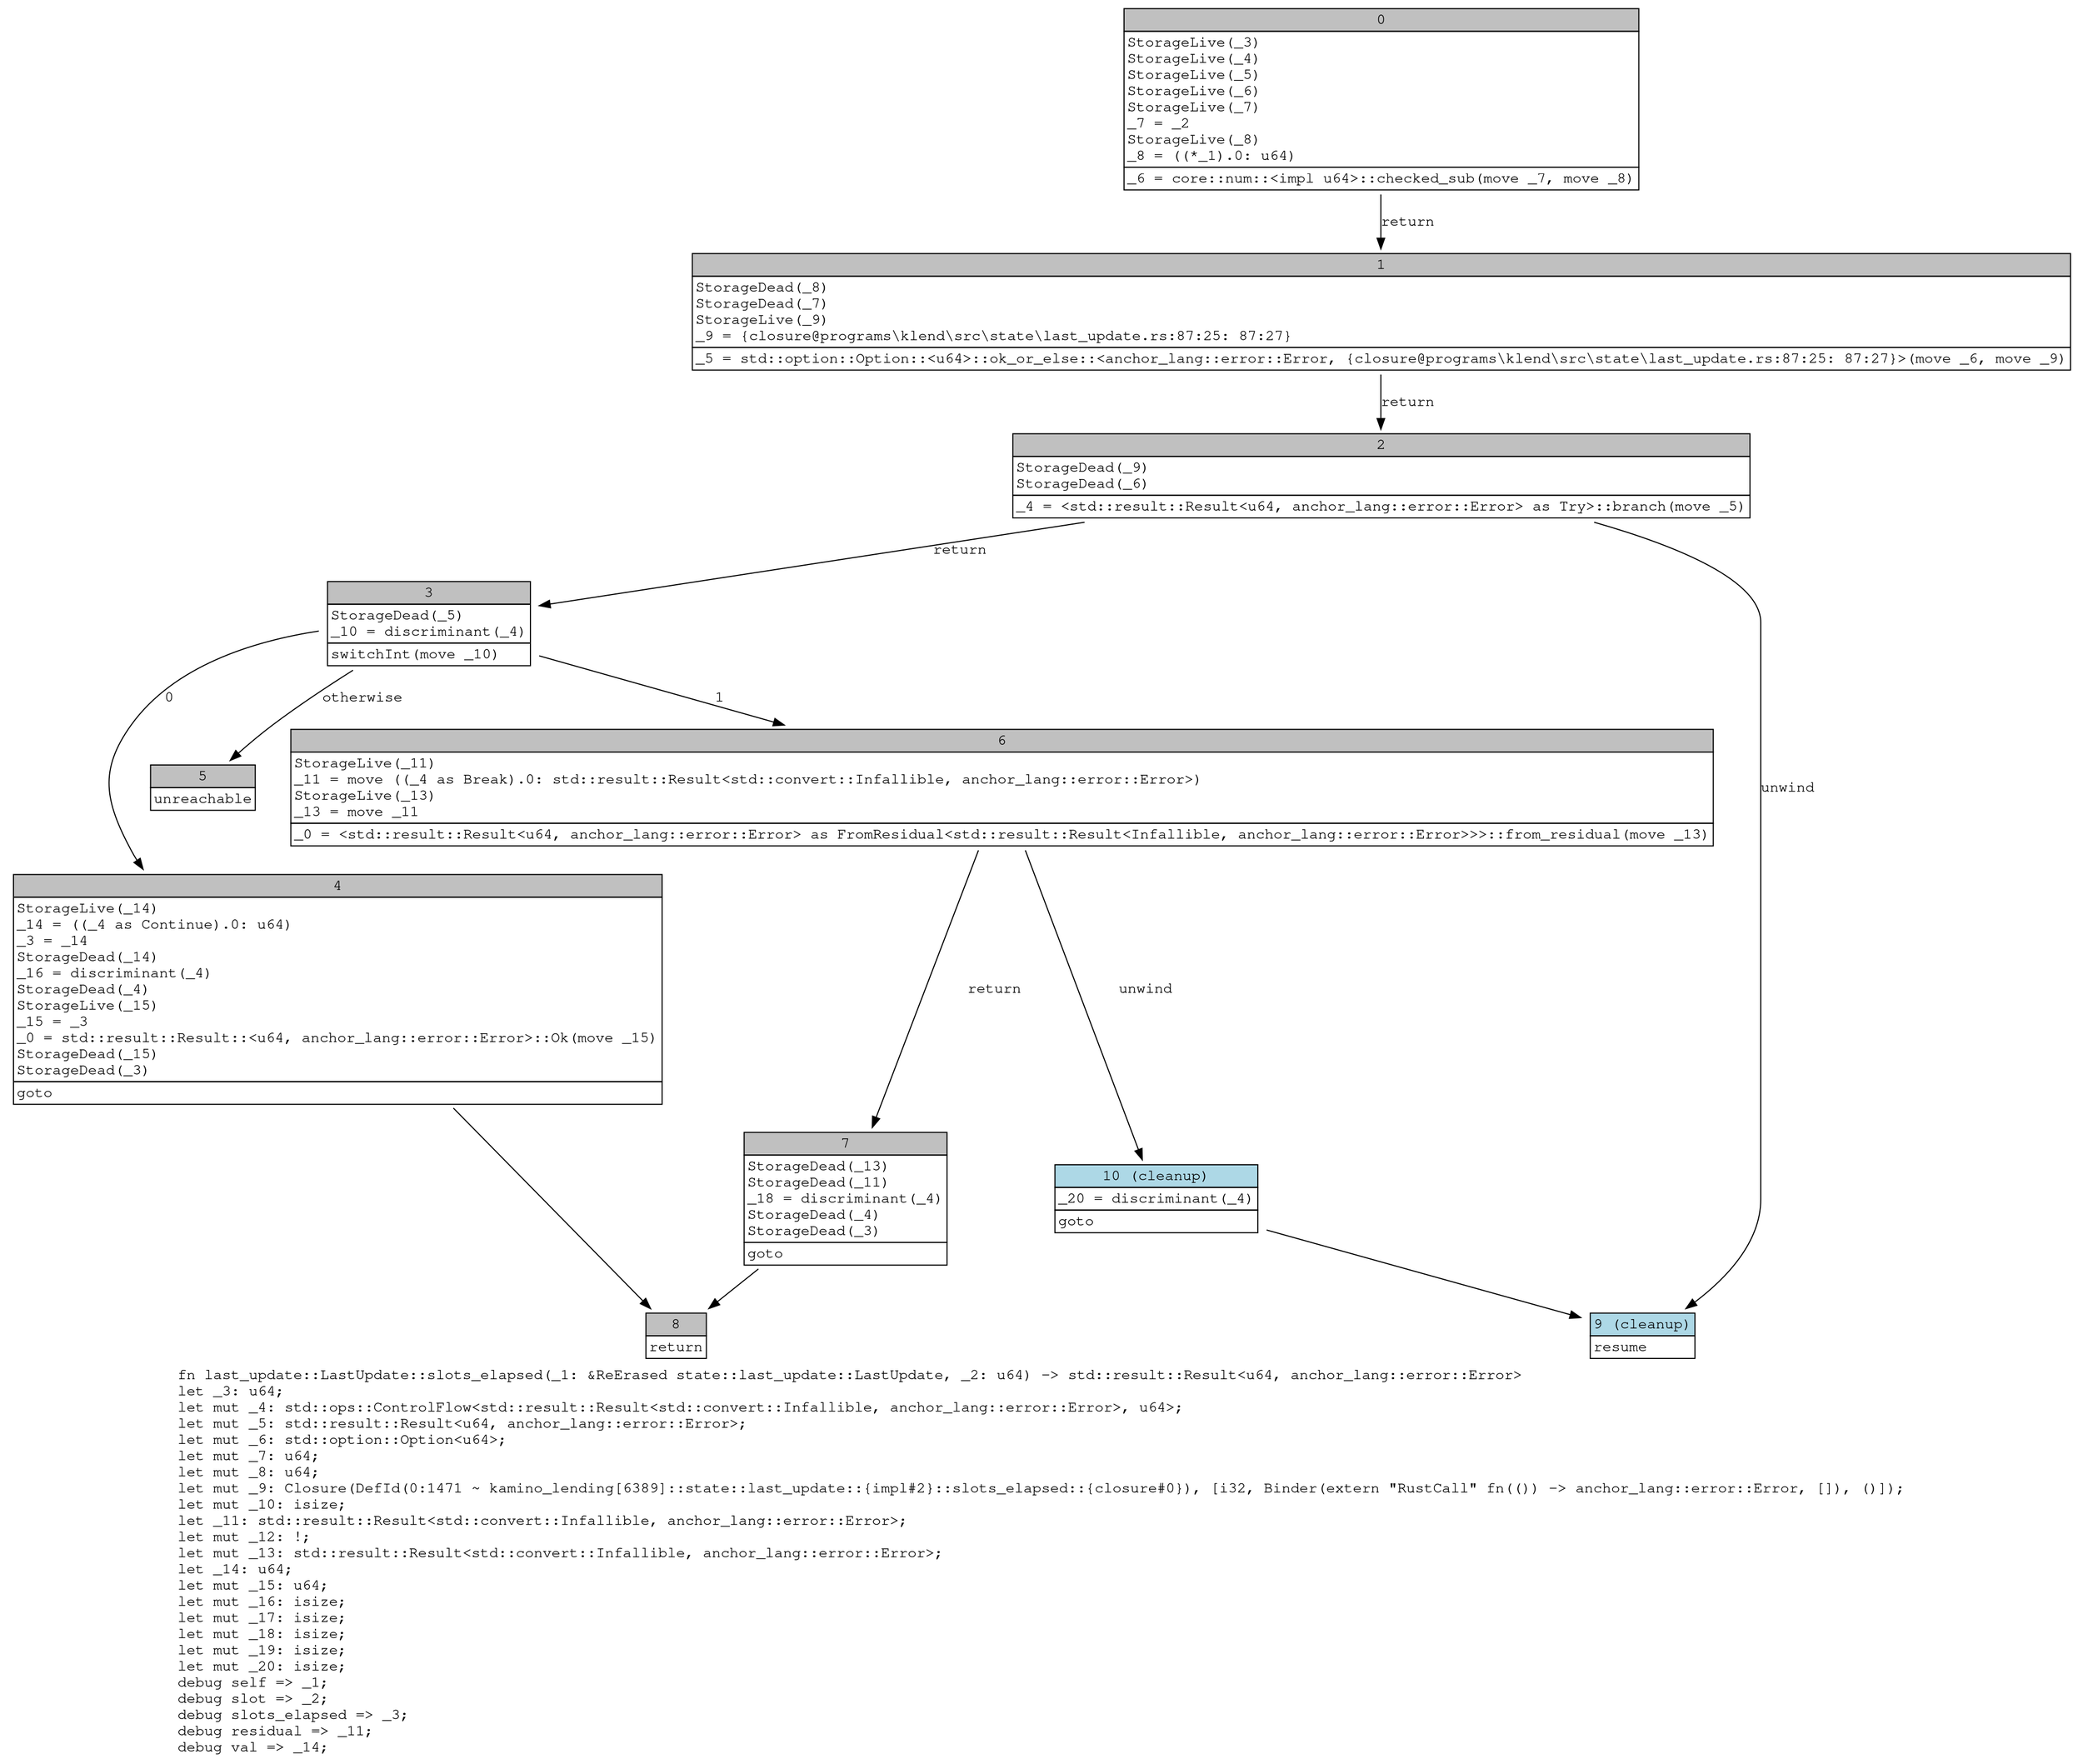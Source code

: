 digraph Mir_0_1470 {
    graph [fontname="Courier, monospace"];
    node [fontname="Courier, monospace"];
    edge [fontname="Courier, monospace"];
    label=<fn last_update::LastUpdate::slots_elapsed(_1: &amp;ReErased state::last_update::LastUpdate, _2: u64) -&gt; std::result::Result&lt;u64, anchor_lang::error::Error&gt;<br align="left"/>let _3: u64;<br align="left"/>let mut _4: std::ops::ControlFlow&lt;std::result::Result&lt;std::convert::Infallible, anchor_lang::error::Error&gt;, u64&gt;;<br align="left"/>let mut _5: std::result::Result&lt;u64, anchor_lang::error::Error&gt;;<br align="left"/>let mut _6: std::option::Option&lt;u64&gt;;<br align="left"/>let mut _7: u64;<br align="left"/>let mut _8: u64;<br align="left"/>let mut _9: Closure(DefId(0:1471 ~ kamino_lending[6389]::state::last_update::{impl#2}::slots_elapsed::{closure#0}), [i32, Binder(extern &quot;RustCall&quot; fn(()) -&gt; anchor_lang::error::Error, []), ()]);<br align="left"/>let mut _10: isize;<br align="left"/>let _11: std::result::Result&lt;std::convert::Infallible, anchor_lang::error::Error&gt;;<br align="left"/>let mut _12: !;<br align="left"/>let mut _13: std::result::Result&lt;std::convert::Infallible, anchor_lang::error::Error&gt;;<br align="left"/>let _14: u64;<br align="left"/>let mut _15: u64;<br align="left"/>let mut _16: isize;<br align="left"/>let mut _17: isize;<br align="left"/>let mut _18: isize;<br align="left"/>let mut _19: isize;<br align="left"/>let mut _20: isize;<br align="left"/>debug self =&gt; _1;<br align="left"/>debug slot =&gt; _2;<br align="left"/>debug slots_elapsed =&gt; _3;<br align="left"/>debug residual =&gt; _11;<br align="left"/>debug val =&gt; _14;<br align="left"/>>;
    bb0__0_1470 [shape="none", label=<<table border="0" cellborder="1" cellspacing="0"><tr><td bgcolor="gray" align="center" colspan="1">0</td></tr><tr><td align="left" balign="left">StorageLive(_3)<br/>StorageLive(_4)<br/>StorageLive(_5)<br/>StorageLive(_6)<br/>StorageLive(_7)<br/>_7 = _2<br/>StorageLive(_8)<br/>_8 = ((*_1).0: u64)<br/></td></tr><tr><td align="left">_6 = core::num::&lt;impl u64&gt;::checked_sub(move _7, move _8)</td></tr></table>>];
    bb1__0_1470 [shape="none", label=<<table border="0" cellborder="1" cellspacing="0"><tr><td bgcolor="gray" align="center" colspan="1">1</td></tr><tr><td align="left" balign="left">StorageDead(_8)<br/>StorageDead(_7)<br/>StorageLive(_9)<br/>_9 = {closure@programs\klend\src\state\last_update.rs:87:25: 87:27}<br/></td></tr><tr><td align="left">_5 = std::option::Option::&lt;u64&gt;::ok_or_else::&lt;anchor_lang::error::Error, {closure@programs\klend\src\state\last_update.rs:87:25: 87:27}&gt;(move _6, move _9)</td></tr></table>>];
    bb2__0_1470 [shape="none", label=<<table border="0" cellborder="1" cellspacing="0"><tr><td bgcolor="gray" align="center" colspan="1">2</td></tr><tr><td align="left" balign="left">StorageDead(_9)<br/>StorageDead(_6)<br/></td></tr><tr><td align="left">_4 = &lt;std::result::Result&lt;u64, anchor_lang::error::Error&gt; as Try&gt;::branch(move _5)</td></tr></table>>];
    bb3__0_1470 [shape="none", label=<<table border="0" cellborder="1" cellspacing="0"><tr><td bgcolor="gray" align="center" colspan="1">3</td></tr><tr><td align="left" balign="left">StorageDead(_5)<br/>_10 = discriminant(_4)<br/></td></tr><tr><td align="left">switchInt(move _10)</td></tr></table>>];
    bb4__0_1470 [shape="none", label=<<table border="0" cellborder="1" cellspacing="0"><tr><td bgcolor="gray" align="center" colspan="1">4</td></tr><tr><td align="left" balign="left">StorageLive(_14)<br/>_14 = ((_4 as Continue).0: u64)<br/>_3 = _14<br/>StorageDead(_14)<br/>_16 = discriminant(_4)<br/>StorageDead(_4)<br/>StorageLive(_15)<br/>_15 = _3<br/>_0 = std::result::Result::&lt;u64, anchor_lang::error::Error&gt;::Ok(move _15)<br/>StorageDead(_15)<br/>StorageDead(_3)<br/></td></tr><tr><td align="left">goto</td></tr></table>>];
    bb5__0_1470 [shape="none", label=<<table border="0" cellborder="1" cellspacing="0"><tr><td bgcolor="gray" align="center" colspan="1">5</td></tr><tr><td align="left">unreachable</td></tr></table>>];
    bb6__0_1470 [shape="none", label=<<table border="0" cellborder="1" cellspacing="0"><tr><td bgcolor="gray" align="center" colspan="1">6</td></tr><tr><td align="left" balign="left">StorageLive(_11)<br/>_11 = move ((_4 as Break).0: std::result::Result&lt;std::convert::Infallible, anchor_lang::error::Error&gt;)<br/>StorageLive(_13)<br/>_13 = move _11<br/></td></tr><tr><td align="left">_0 = &lt;std::result::Result&lt;u64, anchor_lang::error::Error&gt; as FromResidual&lt;std::result::Result&lt;Infallible, anchor_lang::error::Error&gt;&gt;&gt;::from_residual(move _13)</td></tr></table>>];
    bb7__0_1470 [shape="none", label=<<table border="0" cellborder="1" cellspacing="0"><tr><td bgcolor="gray" align="center" colspan="1">7</td></tr><tr><td align="left" balign="left">StorageDead(_13)<br/>StorageDead(_11)<br/>_18 = discriminant(_4)<br/>StorageDead(_4)<br/>StorageDead(_3)<br/></td></tr><tr><td align="left">goto</td></tr></table>>];
    bb8__0_1470 [shape="none", label=<<table border="0" cellborder="1" cellspacing="0"><tr><td bgcolor="gray" align="center" colspan="1">8</td></tr><tr><td align="left">return</td></tr></table>>];
    bb9__0_1470 [shape="none", label=<<table border="0" cellborder="1" cellspacing="0"><tr><td bgcolor="lightblue" align="center" colspan="1">9 (cleanup)</td></tr><tr><td align="left">resume</td></tr></table>>];
    bb10__0_1470 [shape="none", label=<<table border="0" cellborder="1" cellspacing="0"><tr><td bgcolor="lightblue" align="center" colspan="1">10 (cleanup)</td></tr><tr><td align="left" balign="left">_20 = discriminant(_4)<br/></td></tr><tr><td align="left">goto</td></tr></table>>];
    bb0__0_1470 -> bb1__0_1470 [label="return"];
    bb1__0_1470 -> bb2__0_1470 [label="return"];
    bb2__0_1470 -> bb3__0_1470 [label="return"];
    bb2__0_1470 -> bb9__0_1470 [label="unwind"];
    bb3__0_1470 -> bb4__0_1470 [label="0"];
    bb3__0_1470 -> bb6__0_1470 [label="1"];
    bb3__0_1470 -> bb5__0_1470 [label="otherwise"];
    bb4__0_1470 -> bb8__0_1470 [label=""];
    bb6__0_1470 -> bb7__0_1470 [label="return"];
    bb6__0_1470 -> bb10__0_1470 [label="unwind"];
    bb7__0_1470 -> bb8__0_1470 [label=""];
    bb10__0_1470 -> bb9__0_1470 [label=""];
}
